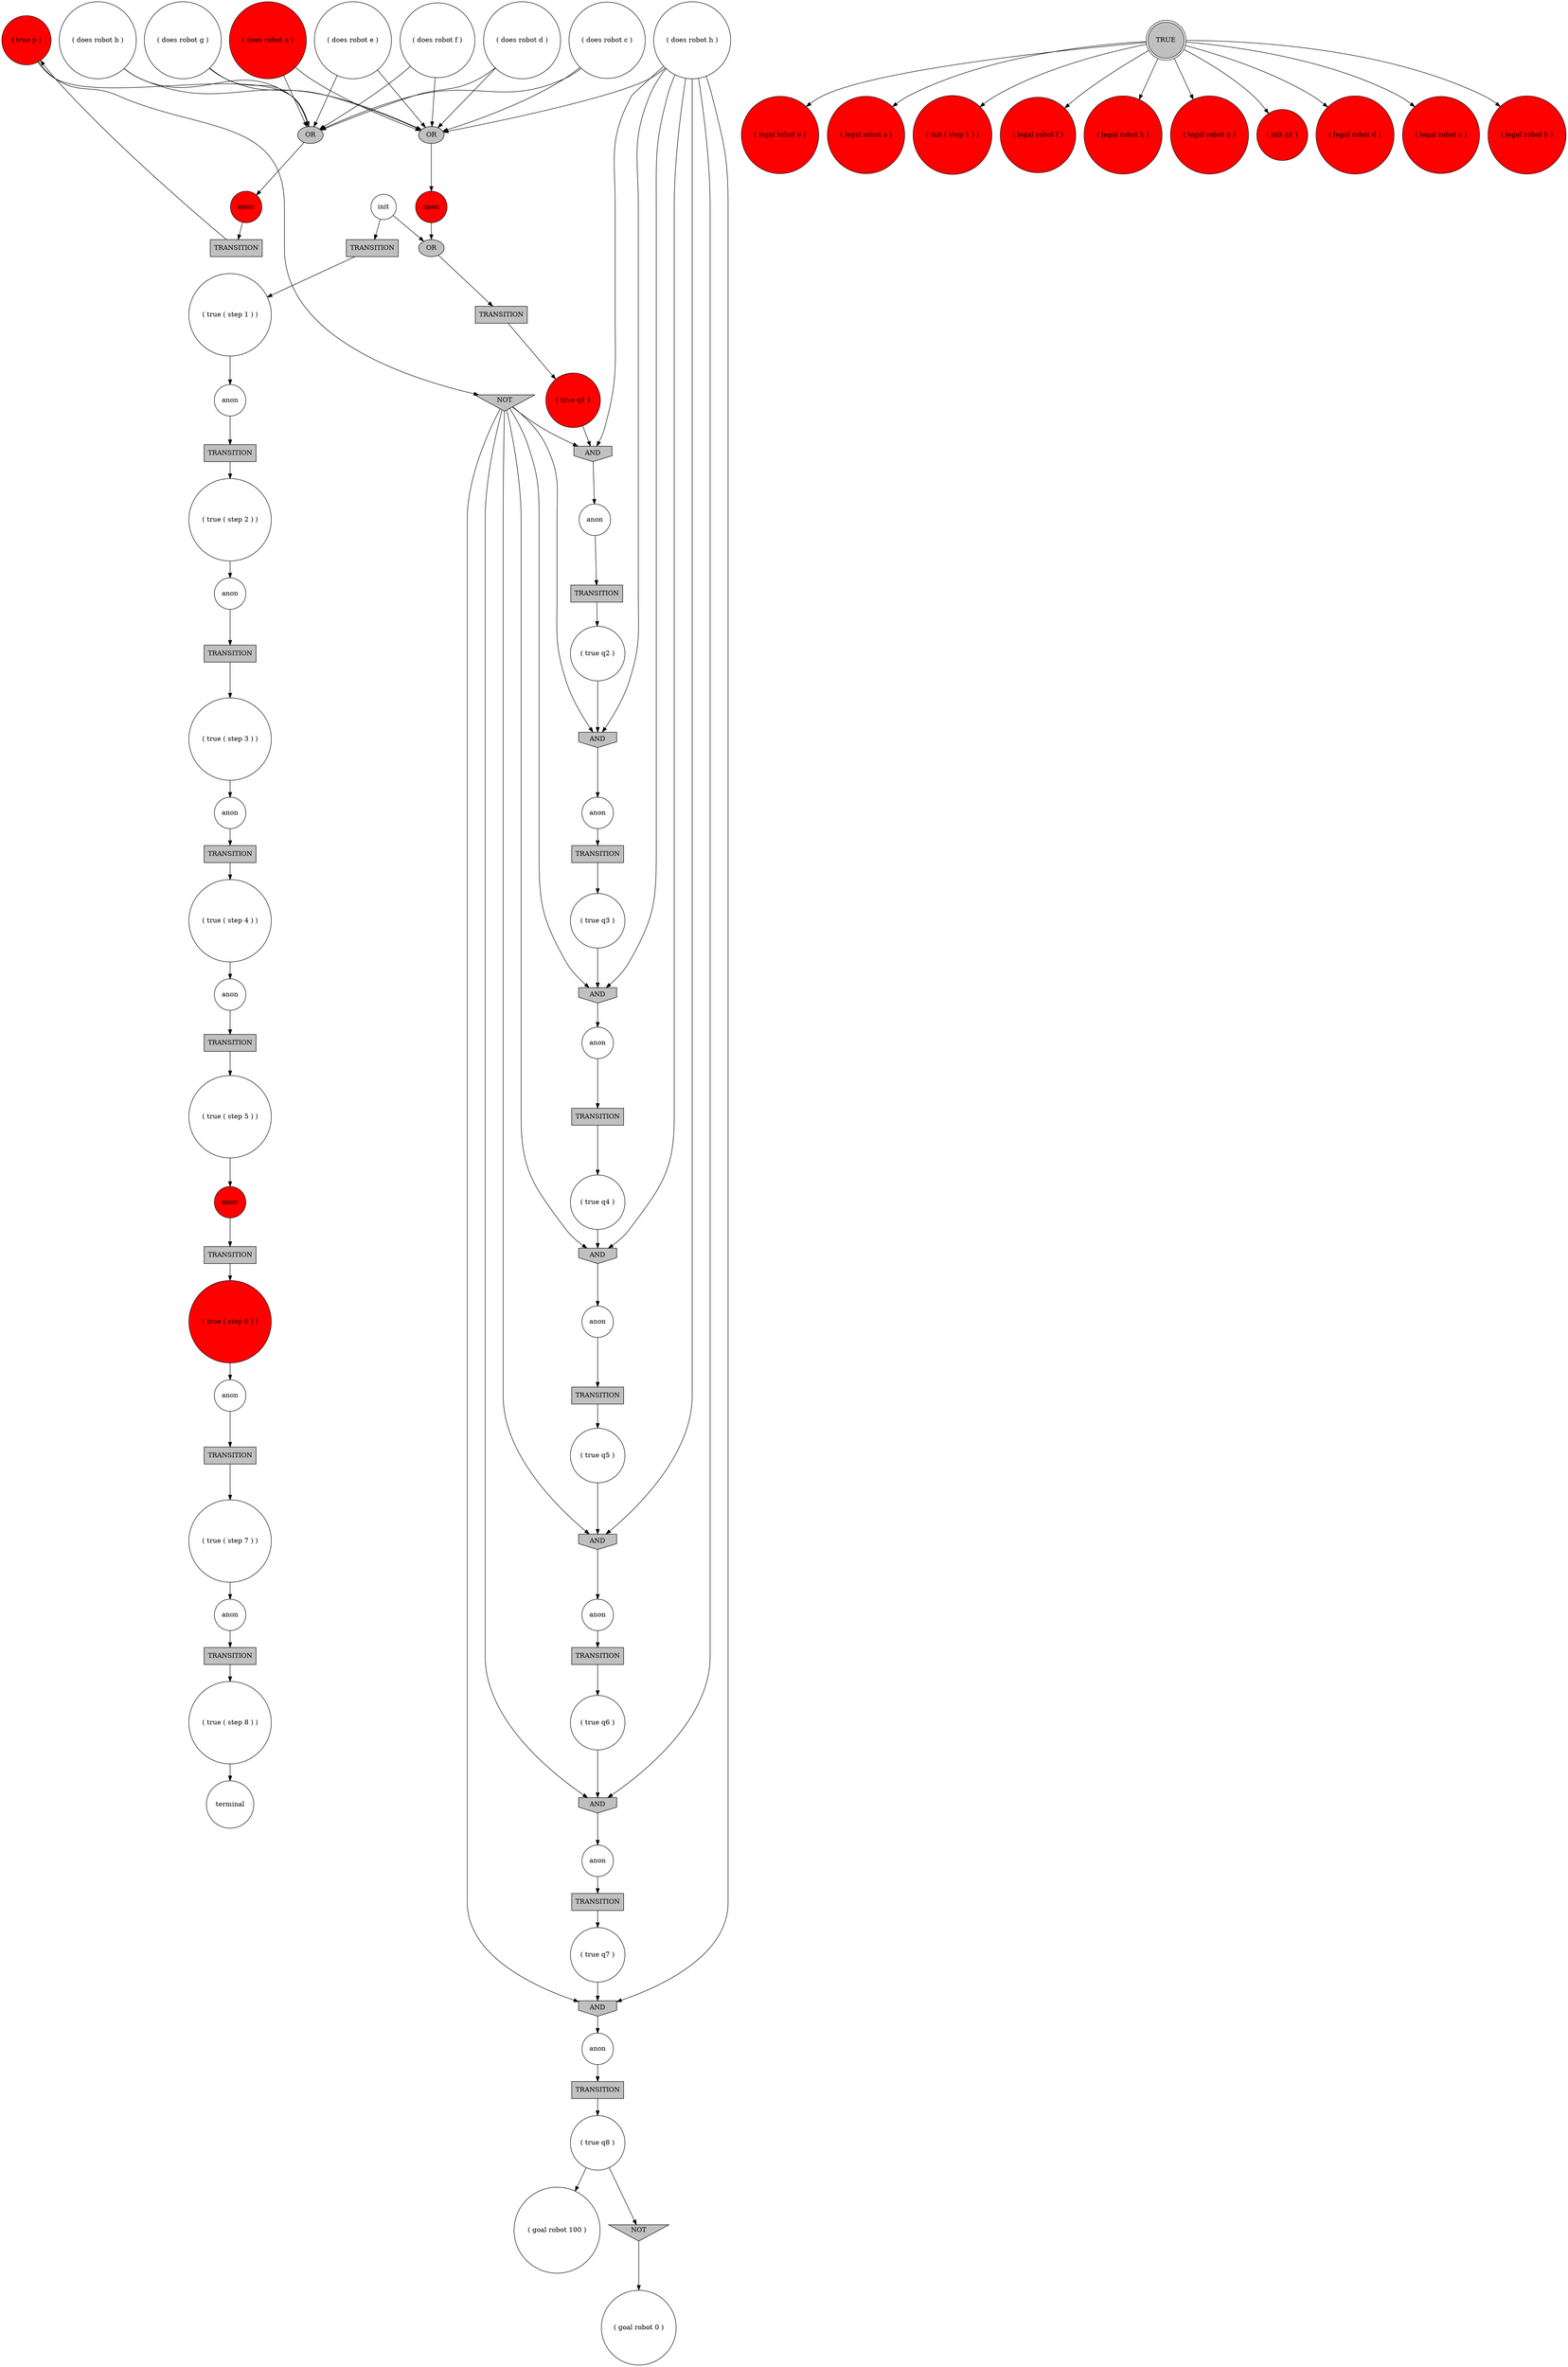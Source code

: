 digraph propNet
{
	"@41b67436"[shape=circle, style= filled, fillcolor=white, label="( true ( step 8 ) )"]; "@41b67436"->"@126fd087"; 
	"@542b340"[shape=circle, style= filled, fillcolor=red, label="( legal robot e )"]; 
	"@dd40551"[shape=box, style= filled, fillcolor=grey, label="TRANSITION"]; "@dd40551"->"@60894ecf"; 
	"@754cba4b"[shape=invhouse, style= filled, fillcolor=grey, label="AND"]; "@754cba4b"->"@5e8c210"; 
	"@3921662c"[shape=doublecircle, style= filled, fillcolor=grey, label="TRUE"]; "@3921662c"->"@50123c1"; "@3921662c"->"@20546335"; "@3921662c"->"@7ed9c9e8"; "@3921662c"->"@542b340"; "@3921662c"->"@9d18702"; "@3921662c"->"@6cfa5e6"; "@3921662c"->"@2639d673"; "@3921662c"->"@27c7b77c"; "@3921662c"->"@34edb551"; "@3921662c"->"@3a2308fd"; 
	"@34ff3f6c"[shape=invhouse, style= filled, fillcolor=grey, label="AND"]; "@34ff3f6c"->"@39097852"; 
	"@55df8cca"[shape=circle, style= filled, fillcolor=white, label="anon"]; "@55df8cca"->"@274a6970"; 
	"@326af6f0"[shape=circle, style= filled, fillcolor=white, label="( goal robot 0 )"]; 
	"@4c86131d"[shape=box, style= filled, fillcolor=grey, label="TRANSITION"]; "@4c86131d"->"@ae938ab"; 
	"@42760bea"[shape=circle, style= filled, fillcolor=white, label="anon"]; "@42760bea"->"@50aea4f2"; 
	"@266c4fa"[shape=box, style= filled, fillcolor=grey, label="TRANSITION"]; "@266c4fa"->"@5505ca69"; 
	"@66d65ecb"[shape=invhouse, style= filled, fillcolor=grey, label="AND"]; "@66d65ecb"->"@4095eb44"; 
	"@2f6ad74b"[shape=circle, style= filled, fillcolor=white, label="( true q4 )"]; "@2f6ad74b"->"@7b1efee5"; 
	"@4ef149d3"[shape=invhouse, style= filled, fillcolor=grey, label="AND"]; "@4ef149d3"->"@42760bea"; 
	"@6de8efcc"[shape=circle, style= filled, fillcolor=white, label="anon"]; "@6de8efcc"->"@266c4fa"; 
	"@592fdc8a"[shape=circle, style= filled, fillcolor=red, label="anon"]; "@592fdc8a"->"@7d429fa2"; 
	"@27f182d7"[shape=circle, style= filled, fillcolor=red, label="( true p )"]; "@27f182d7"->"@2e3bfe73"; "@27f182d7"->"@6c7e43d7"; 
	"@60c9936e"[shape=circle, style= filled, fillcolor=white, label="( true q8 )"]; "@60c9936e"->"@5c4d8799"; "@60c9936e"->"@30d0e016"; 
	"@6c7e43d7"[shape=ellipse, style= filled, fillcolor=grey, label="OR"]; "@6c7e43d7"->"@4b92195e"; 
	"@6cfa5e6"[shape=circle, style= filled, fillcolor=red, label="( legal robot g )"]; 
	"@10b2df1b"[shape=box, style= filled, fillcolor=grey, label="TRANSITION"]; "@10b2df1b"->"@76583eb8"; 
	"@7376755a"[shape=box, style= filled, fillcolor=grey, label="TRANSITION"]; "@7376755a"->"@4a53272b"; 
	"@7ed9c9e8"[shape=circle, style= filled, fillcolor=red, label="( legal robot f )"]; 
	"@bf6b0c2"[shape=box, style= filled, fillcolor=grey, label="TRANSITION"]; "@bf6b0c2"->"@117f5fbd"; 
	"@5d503565"[shape=invhouse, style= filled, fillcolor=grey, label="AND"]; "@5d503565"->"@1caea07c"; 
	"@626ec654"[shape=circle, style= filled, fillcolor=red, label="( does robot a )"]; "@626ec654"->"@2b16ea52"; "@626ec654"->"@6c7e43d7"; 
	"@274a6970"[shape=box, style= filled, fillcolor=grey, label="TRANSITION"]; "@274a6970"->"@2b3cc3f8"; 
	"@3921579b"[shape=box, style= filled, fillcolor=grey, label="TRANSITION"]; "@3921579b"->"@513511fc"; 
	"@27c7b77c"[shape=circle, style= filled, fillcolor=red, label="( legal robot d )"]; 
	"@34edb551"[shape=circle, style= filled, fillcolor=red, label="( legal robot c )"]; 
	"@6c48979"[shape=circle, style= filled, fillcolor=white, label="anon"]; "@6c48979"->"@7376755a"; 
	"@692a3b14"[shape=circle, style= filled, fillcolor=white, label="anon"]; "@692a3b14"->"@4c86131d"; 
	"@50123c1"[shape=circle, style= filled, fillcolor=red, label="( legal robot a )"]; 
	"@ae938ab"[shape=circle, style= filled, fillcolor=white, label="( true ( step 7 ) )"]; "@ae938ab"->"@4c8762d2"; 
	"@117f5fbd"[shape=circle, style= filled, fillcolor=red, label="( true ( step 6 ) )"]; "@117f5fbd"->"@692a3b14"; 
	"@2b3cc3f8"[shape=circle, style= filled, fillcolor=white, label="( true ( step 2 ) )"]; "@2b3cc3f8"->"@27d44dbd"; 
	"@2b16ea52"[shape=ellipse, style= filled, fillcolor=grey, label="OR"]; "@2b16ea52"->"@592fdc8a"; 
	"@60894ecf"[shape=circle, style= filled, fillcolor=white, label="( true ( step 3 ) )"]; "@60894ecf"->"@6de8efcc"; 
	"@30d0e016"[shape=invtriangle, style= filled, fillcolor=grey, label="NOT"]; "@30d0e016"->"@326af6f0"; 
	"@2e3bfe73"[shape=invtriangle, style= filled, fillcolor=grey, label="NOT"]; "@2e3bfe73"->"@4ef149d3"; "@2e3bfe73"->"@34ff3f6c"; "@2e3bfe73"->"@5d503565"; "@2e3bfe73"->"@754cba4b"; "@2e3bfe73"->"@5b6d9304"; "@2e3bfe73"->"@7b1efee5"; "@2e3bfe73"->"@66d65ecb"; 
	"@513511fc"[shape=circle, style= filled, fillcolor=white, label="( true q5 )"]; "@513511fc"->"@5d503565"; 
	"@6d536d1a"[shape=circle, style= filled, fillcolor=white, label="( does robot e )"]; "@6d536d1a"->"@2b16ea52"; "@6d536d1a"->"@6c7e43d7"; 
	"@2639d673"[shape=circle, style= filled, fillcolor=red, label="( init q1 )"]; 
	"@4b92195e"[shape=circle, style= filled, fillcolor=red, label="anon"]; "@4b92195e"->"@79a1fc72"; 
	"@3be801a5"[shape=circle, style= filled, fillcolor=red, label="( true q1 )"]; "@3be801a5"->"@4ef149d3"; 
	"@2c4c5b01"[shape=box, style= filled, fillcolor=grey, label="TRANSITION"]; "@2c4c5b01"->"@1624d35a"; 
	"@76e2f82c"[shape=circle, style= filled, fillcolor=white, label="( does robot f )"]; "@76e2f82c"->"@2b16ea52"; "@76e2f82c"->"@6c7e43d7"; 
	"@55441515"[shape=circle, style= filled, fillcolor=white, label="( does robot h )"]; "@55441515"->"@4ef149d3"; "@55441515"->"@34ff3f6c"; "@55441515"->"@2b16ea52"; "@55441515"->"@5d503565"; "@55441515"->"@754cba4b"; "@55441515"->"@5b6d9304"; "@55441515"->"@7b1efee5"; "@55441515"->"@66d65ecb"; 
	"@4095eb44"[shape=circle, style= filled, fillcolor=white, label="anon"]; "@4095eb44"->"@6990aacb"; 
	"@da34272"[shape=circle, style= filled, fillcolor=red, label="anon"]; "@da34272"->"@bf6b0c2"; 
	"@1caea07c"[shape=circle, style= filled, fillcolor=white, label="anon"]; "@1caea07c"->"@158bd77f"; 
	"@6858cf8b"[shape=circle, style= filled, fillcolor=white, label="( true q6 )"]; "@6858cf8b"->"@34ff3f6c"; 
	"@79a1fc72"[shape=box, style= filled, fillcolor=grey, label="TRANSITION"]; "@79a1fc72"->"@27f182d7"; 
	"@9d18702"[shape=circle, style= filled, fillcolor=red, label="( legal robot h )"]; 
	"@5c4d8799"[shape=circle, style= filled, fillcolor=white, label="( goal robot 100 )"]; 
	"@4c8762d2"[shape=circle, style= filled, fillcolor=white, label="anon"]; "@4c8762d2"->"@4aa8973"; 
	"@31b7dae0"[shape=circle, style= filled, fillcolor=white, label="( true q2 )"]; "@31b7dae0"->"@754cba4b"; 
	"@4aa8973"[shape=box, style= filled, fillcolor=grey, label="TRANSITION"]; "@4aa8973"->"@41b67436"; 
	"@39097852"[shape=circle, style= filled, fillcolor=white, label="anon"]; "@39097852"->"@2c4c5b01"; 
	"@6990aacb"[shape=box, style= filled, fillcolor=grey, label="TRANSITION"]; "@6990aacb"->"@2f6ad74b"; 
	"@50aea4f2"[shape=box, style= filled, fillcolor=grey, label="TRANSITION"]; "@50aea4f2"->"@31b7dae0"; 
	"@702663fb"[shape=circle, style= filled, fillcolor=white, label="anon"]; "@702663fb"->"@2625c7da"; 
	"@b3d5963"[shape=circle, style= filled, fillcolor=white, label="( does robot d )"]; "@b3d5963"->"@2b16ea52"; "@b3d5963"->"@6c7e43d7"; 
	"@3a2308fd"[shape=circle, style= filled, fillcolor=red, label="( legal robot b )"]; 
	"@6efbff24"[shape=circle, style= filled, fillcolor=white, label="( true ( step 1 ) )"]; "@6efbff24"->"@55df8cca"; 
	"@76583eb8"[shape=circle, style= filled, fillcolor=white, label="( true q3 )"]; "@76583eb8"->"@66d65ecb"; 
	"@572cc5cc"[shape=circle, style= filled, fillcolor=white, label="anon"]; "@572cc5cc"->"@3921579b"; 
	"@7d429fa2"[shape=ellipse, style= filled, fillcolor=grey, label="OR"]; "@7d429fa2"->"@208109e2"; 
	"@20546335"[shape=circle, style= filled, fillcolor=red, label="( init ( step 1 ) )"]; 
	"@208109e2"[shape=box, style= filled, fillcolor=grey, label="TRANSITION"]; "@208109e2"->"@3be801a5"; 
	"@36399f5a"[shape=circle, style= filled, fillcolor=white, label="init"]; "@36399f5a"->"@7d429fa2"; "@36399f5a"->"@3e2a8550"; 
	"@186a228c"[shape=circle, style= filled, fillcolor=white, label="( does robot c )"]; "@186a228c"->"@2b16ea52"; "@186a228c"->"@6c7e43d7"; 
	"@72cd8c25"[shape=circle, style= filled, fillcolor=white, label="( does robot b )"]; "@72cd8c25"->"@2b16ea52"; "@72cd8c25"->"@6c7e43d7"; 
	"@126fd087"[shape=circle, style= filled, fillcolor=white, label="terminal"]; 
	"@27d44dbd"[shape=circle, style= filled, fillcolor=white, label="anon"]; "@27d44dbd"->"@dd40551"; 
	"@5b6d9304"[shape=invhouse, style= filled, fillcolor=grey, label="AND"]; "@5b6d9304"->"@702663fb"; 
	"@5505ca69"[shape=circle, style= filled, fillcolor=white, label="( true ( step 4 ) )"]; "@5505ca69"->"@6c48979"; 
	"@79a0bad2"[shape=circle, style= filled, fillcolor=white, label="( does robot g )"]; "@79a0bad2"->"@2b16ea52"; "@79a0bad2"->"@6c7e43d7"; 
	"@158bd77f"[shape=box, style= filled, fillcolor=grey, label="TRANSITION"]; "@158bd77f"->"@6858cf8b"; 
	"@4a53272b"[shape=circle, style= filled, fillcolor=white, label="( true ( step 5 ) )"]; "@4a53272b"->"@da34272"; 
	"@5e8c210"[shape=circle, style= filled, fillcolor=white, label="anon"]; "@5e8c210"->"@10b2df1b"; 
	"@3e2a8550"[shape=box, style= filled, fillcolor=grey, label="TRANSITION"]; "@3e2a8550"->"@6efbff24"; 
	"@7b1efee5"[shape=invhouse, style= filled, fillcolor=grey, label="AND"]; "@7b1efee5"->"@572cc5cc"; 
	"@1624d35a"[shape=circle, style= filled, fillcolor=white, label="( true q7 )"]; "@1624d35a"->"@5b6d9304"; 
	"@2625c7da"[shape=box, style= filled, fillcolor=grey, label="TRANSITION"]; "@2625c7da"->"@60c9936e"; 
}